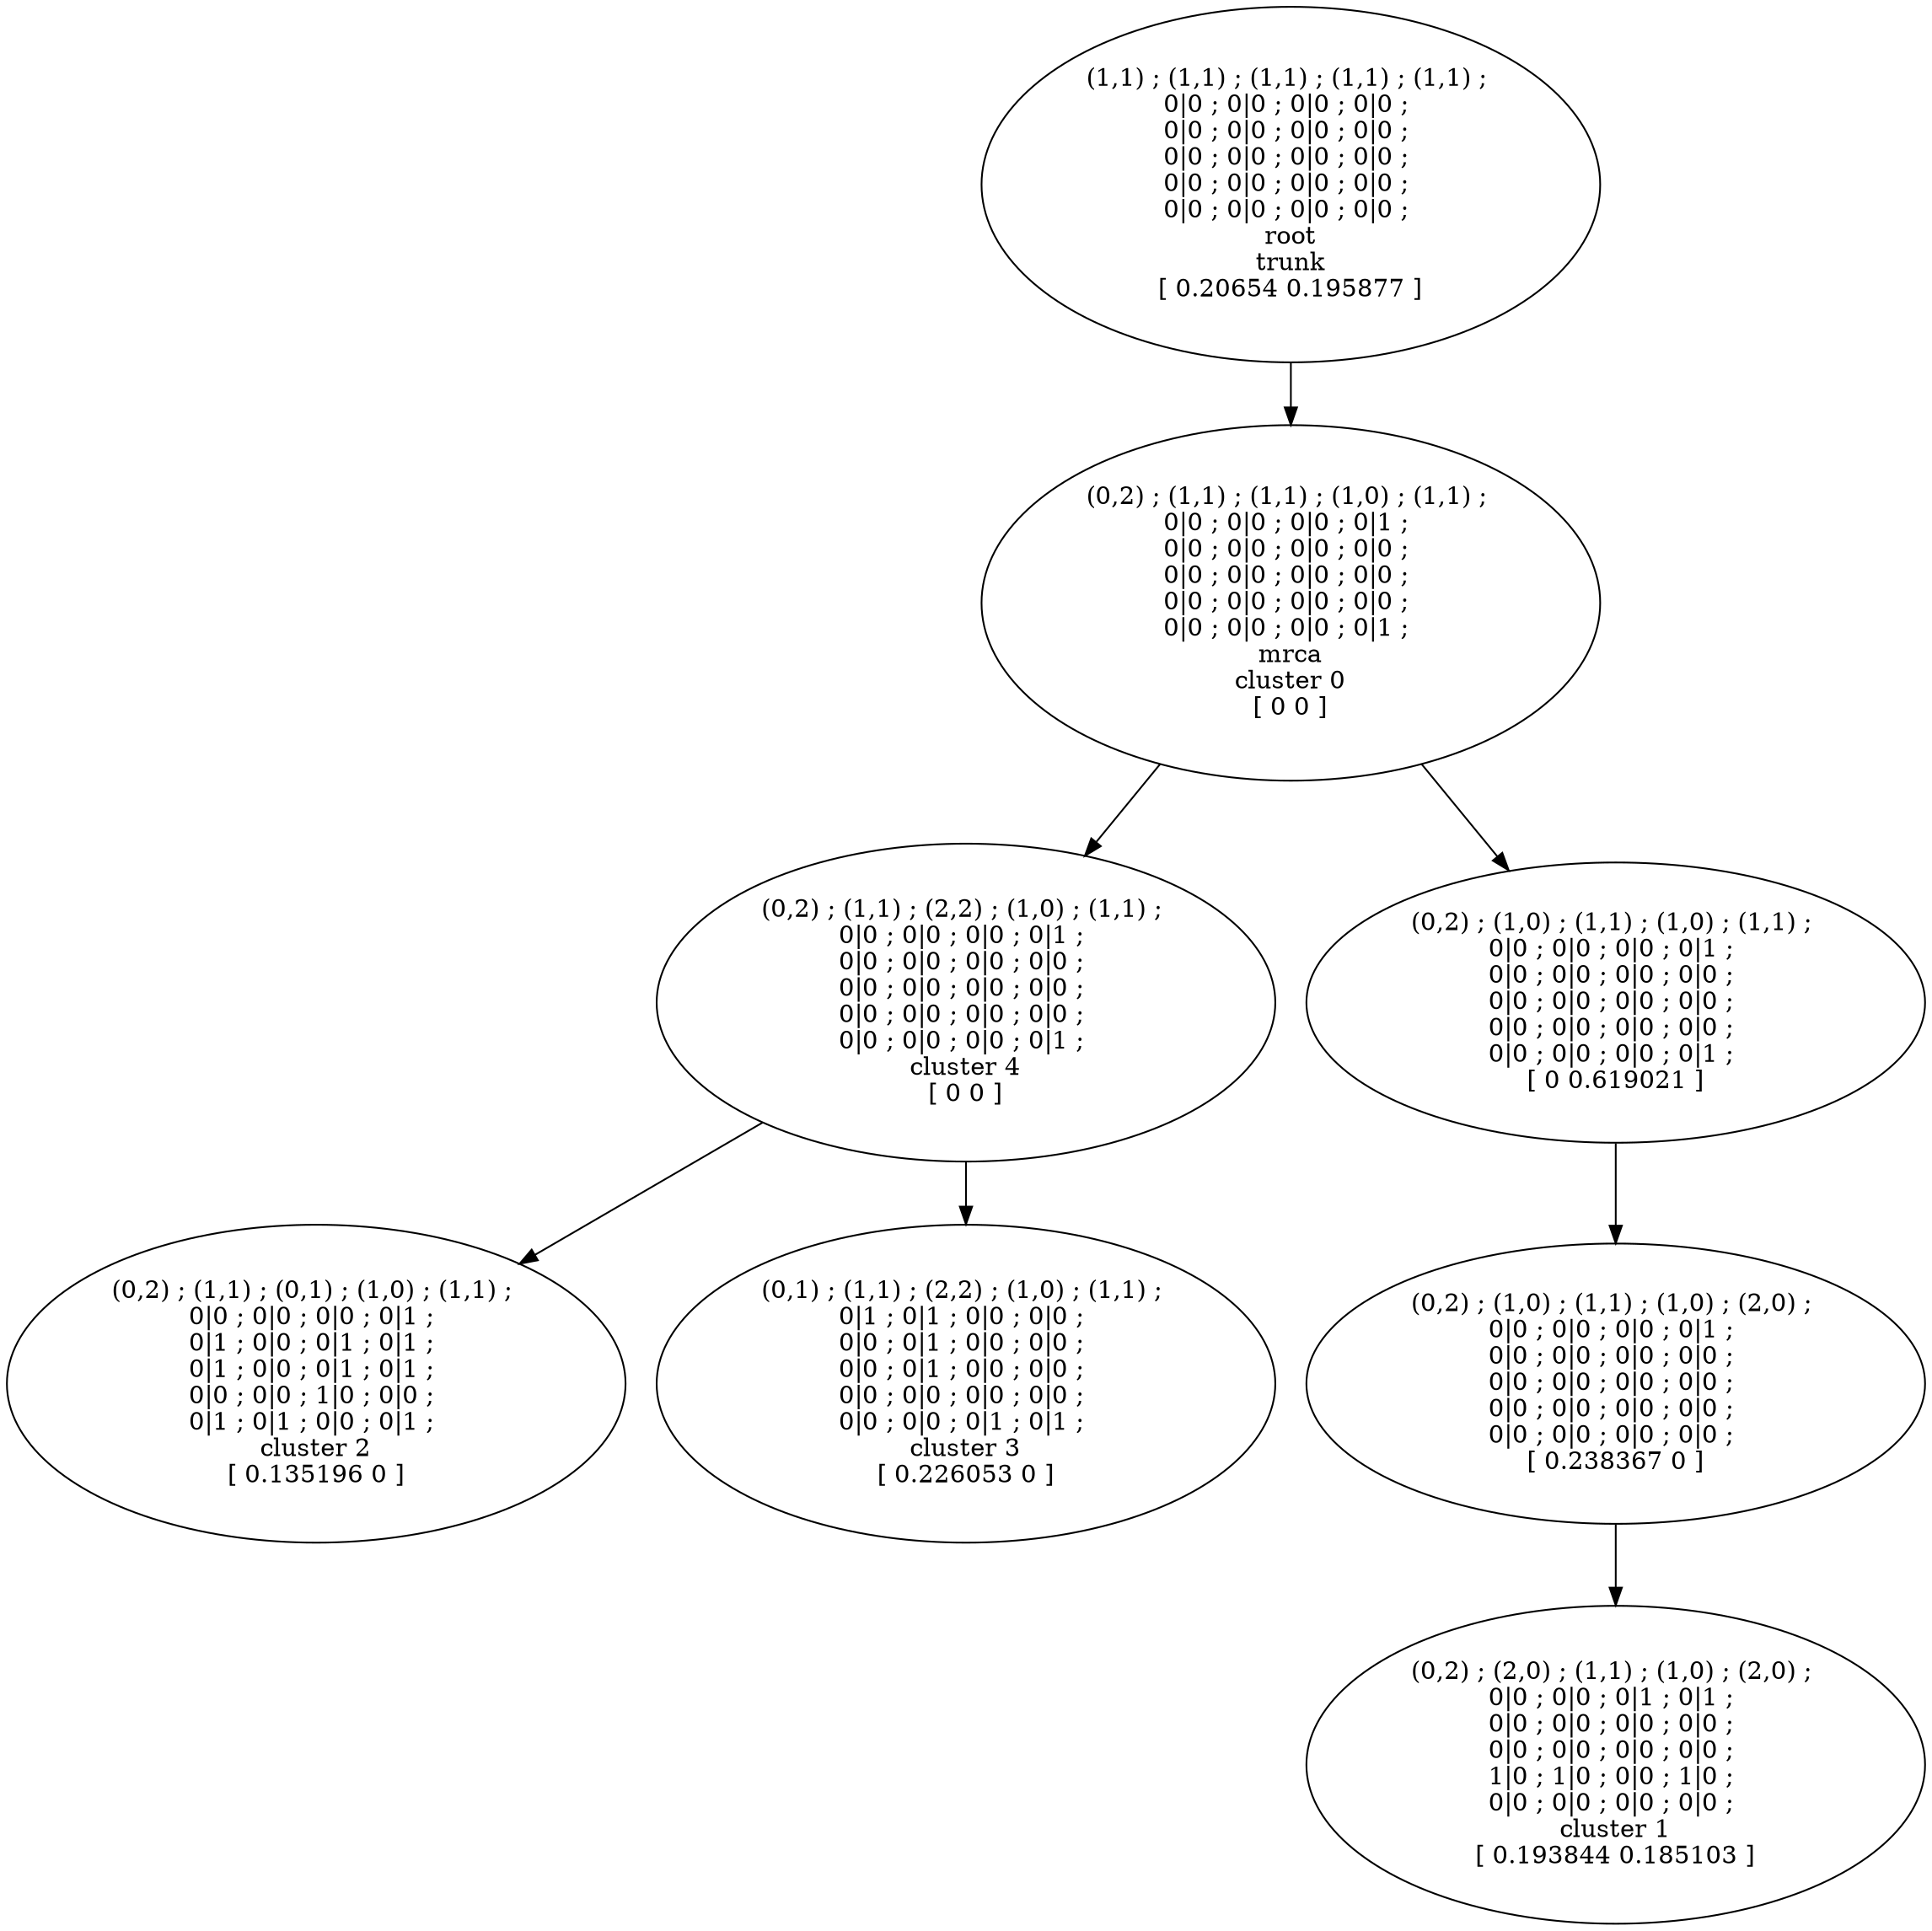 digraph T {
	9 [label="(1,1) ; (1,1) ; (1,1) ; (1,1) ; (1,1) ; \n0|0 ; 0|0 ; 0|0 ; 0|0 ; \n0|0 ; 0|0 ; 0|0 ; 0|0 ; \n0|0 ; 0|0 ; 0|0 ; 0|0 ; \n0|0 ; 0|0 ; 0|0 ; 0|0 ; \n0|0 ; 0|0 ; 0|0 ; 0|0 ; \nroot\ntrunk\n[ 0.20654 0.195877 ]"]
	8 [label="(0,2) ; (2,0) ; (1,1) ; (1,0) ; (2,0) ; \n0|0 ; 0|0 ; 0|1 ; 0|1 ; \n0|0 ; 0|0 ; 0|0 ; 0|0 ; \n0|0 ; 0|0 ; 0|0 ; 0|0 ; \n1|0 ; 1|0 ; 0|0 ; 1|0 ; \n0|0 ; 0|0 ; 0|0 ; 0|0 ; \ncluster 1\n[ 0.193844 0.185103 ]"]
	7 [label="(0,2) ; (1,1) ; (2,2) ; (1,0) ; (1,1) ; \n0|0 ; 0|0 ; 0|0 ; 0|1 ; \n0|0 ; 0|0 ; 0|0 ; 0|0 ; \n0|0 ; 0|0 ; 0|0 ; 0|0 ; \n0|0 ; 0|0 ; 0|0 ; 0|0 ; \n0|0 ; 0|0 ; 0|0 ; 0|1 ; \ncluster 4\n[ 0 0 ]"]
	5 [label="(0,2) ; (1,1) ; (1,1) ; (1,0) ; (1,1) ; \n0|0 ; 0|0 ; 0|0 ; 0|1 ; \n0|0 ; 0|0 ; 0|0 ; 0|0 ; \n0|0 ; 0|0 ; 0|0 ; 0|0 ; \n0|0 ; 0|0 ; 0|0 ; 0|0 ; \n0|0 ; 0|0 ; 0|0 ; 0|1 ; \nmrca\ncluster 0\n[ 0 0 ]"]
	4 [label="(0,2) ; (1,1) ; (0,1) ; (1,0) ; (1,1) ; \n0|0 ; 0|0 ; 0|0 ; 0|1 ; \n0|1 ; 0|0 ; 0|1 ; 0|1 ; \n0|1 ; 0|0 ; 0|1 ; 0|1 ; \n0|0 ; 0|0 ; 1|0 ; 0|0 ; \n0|1 ; 0|1 ; 0|0 ; 0|1 ; \ncluster 2\n[ 0.135196 0 ]"]
	3 [label="(0,2) ; (1,0) ; (1,1) ; (1,0) ; (2,0) ; \n0|0 ; 0|0 ; 0|0 ; 0|1 ; \n0|0 ; 0|0 ; 0|0 ; 0|0 ; \n0|0 ; 0|0 ; 0|0 ; 0|0 ; \n0|0 ; 0|0 ; 0|0 ; 0|0 ; \n0|0 ; 0|0 ; 0|0 ; 0|0 ; \n[ 0.238367 0 ]"]
	2 [label="(0,2) ; (1,0) ; (1,1) ; (1,0) ; (1,1) ; \n0|0 ; 0|0 ; 0|0 ; 0|1 ; \n0|0 ; 0|0 ; 0|0 ; 0|0 ; \n0|0 ; 0|0 ; 0|0 ; 0|0 ; \n0|0 ; 0|0 ; 0|0 ; 0|0 ; \n0|0 ; 0|0 ; 0|0 ; 0|1 ; \n[ 0 0.619021 ]"]
	0 [label="(0,1) ; (1,1) ; (2,2) ; (1,0) ; (1,1) ; \n0|1 ; 0|1 ; 0|0 ; 0|0 ; \n0|0 ; 0|1 ; 0|0 ; 0|0 ; \n0|0 ; 0|1 ; 0|0 ; 0|0 ; \n0|0 ; 0|0 ; 0|0 ; 0|0 ; \n0|0 ; 0|0 ; 0|1 ; 0|1 ; \ncluster 3\n[ 0.226053 0 ]"]
9 -> 5
7 -> 4
7 -> 0
5 -> 7
5 -> 2
3 -> 8
2 -> 3
}
